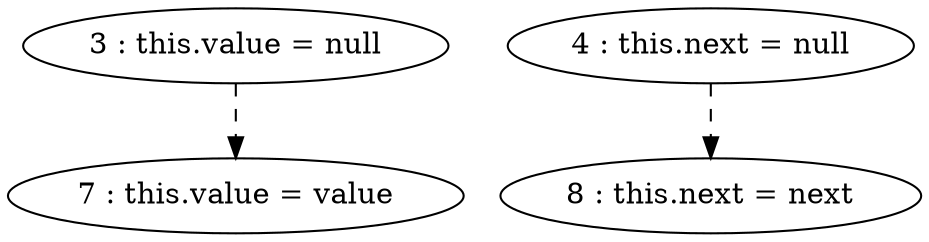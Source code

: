 digraph G {
"3 : this.value = null"
"3 : this.value = null" -> "7 : this.value = value" [style=dashed]
"4 : this.next = null"
"4 : this.next = null" -> "8 : this.next = next" [style=dashed]
"7 : this.value = value"
"8 : this.next = next"
}
